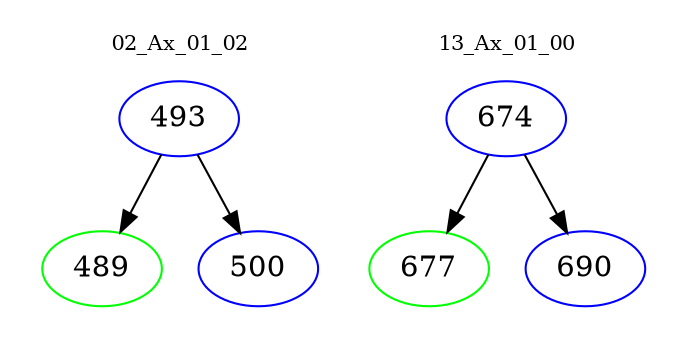 digraph{
subgraph cluster_0 {
color = white
label = "02_Ax_01_02";
fontsize=10;
T0_493 [label="493", color="blue"]
T0_493 -> T0_489 [color="black"]
T0_489 [label="489", color="green"]
T0_493 -> T0_500 [color="black"]
T0_500 [label="500", color="blue"]
}
subgraph cluster_1 {
color = white
label = "13_Ax_01_00";
fontsize=10;
T1_674 [label="674", color="blue"]
T1_674 -> T1_677 [color="black"]
T1_677 [label="677", color="green"]
T1_674 -> T1_690 [color="black"]
T1_690 [label="690", color="blue"]
}
}

